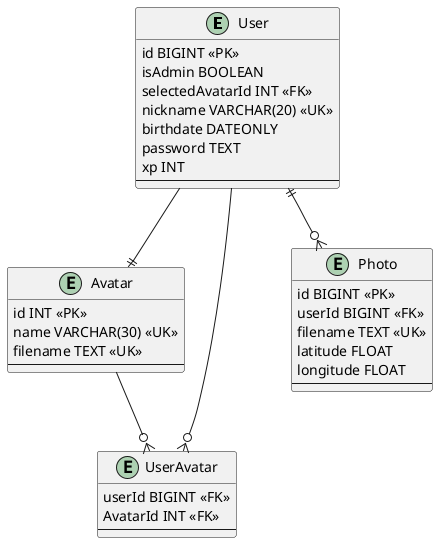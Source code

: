 @startuml DER

entity User {
    id BIGINT <<PK>>
    isAdmin BOOLEAN
    selectedAvatarId INT <<FK>>
    nickname VARCHAR(20) <<UK>>
    birthdate DATEONLY
    password TEXT
    xp INT
    --
}

entity Avatar {
    id INT <<PK>>
    name VARCHAR(30) <<UK>>
    filename TEXT <<UK>>
    --
}

entity UserAvatar {
    userId BIGINT <<FK>>
    AvatarId INT <<FK>>
    --
}

entity Photo {
    id BIGINT <<PK>>
    userId BIGINT <<FK>>
    filename TEXT <<UK>>
    latitude FLOAT
    longitude FLOAT
    --
}

User ||--o{ Photo
User --|| Avatar
User --o{ UserAvatar
Avatar --o{ UserAvatar

@enduml
